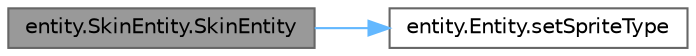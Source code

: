 digraph "entity.SkinEntity.SkinEntity"
{
 // LATEX_PDF_SIZE
  bgcolor="transparent";
  edge [fontname=Helvetica,fontsize=10,labelfontname=Helvetica,labelfontsize=10];
  node [fontname=Helvetica,fontsize=10,shape=box,height=0.2,width=0.4];
  rankdir="LR";
  Node1 [id="Node000001",label="entity.SkinEntity.SkinEntity",height=0.2,width=0.4,color="gray40", fillcolor="grey60", style="filled", fontcolor="black",tooltip=" "];
  Node1 -> Node2 [id="edge1_Node000001_Node000002",color="steelblue1",style="solid",tooltip=" "];
  Node2 [id="Node000002",label="entity.Entity.setSpriteType",height=0.2,width=0.4,color="grey40", fillcolor="white", style="filled",URL="$classentity_1_1_entity.html#a6ca6a574524059ce8c1977c88961246c",tooltip="Constructor, establishes the entity's generic properties."];
}
